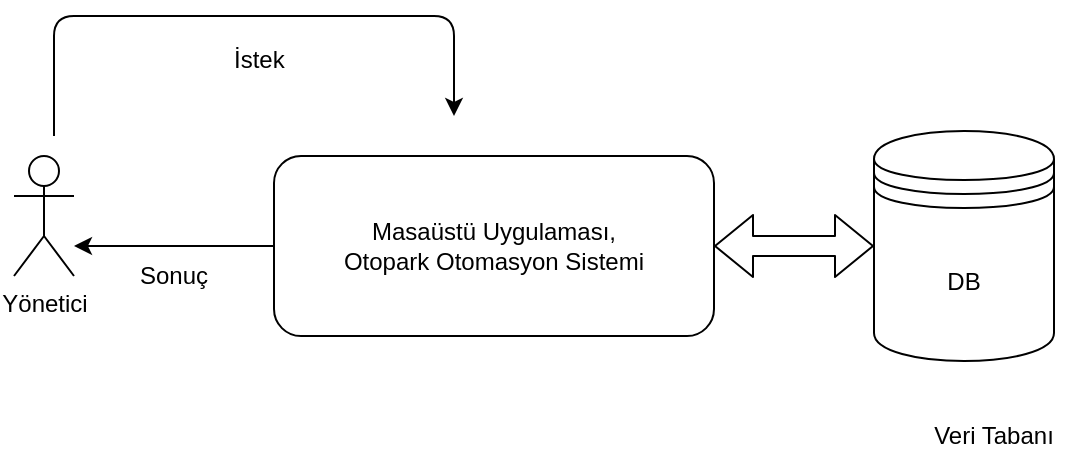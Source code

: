 <mxfile version="11.1.4" type="device"><diagram id="SHZ03FjnzozdqT7XPwbB" name="Page-1"><mxGraphModel dx="1185" dy="687" grid="1" gridSize="10" guides="1" tooltips="1" connect="1" arrows="1" fold="1" page="1" pageScale="1" pageWidth="827" pageHeight="1169" math="0" shadow="0"><root><mxCell id="0"/><mxCell id="1" parent="0"/><mxCell id="F2Iqtgw_riyvvobdlWvO-1" value="Yönetici" style="shape=umlActor;verticalLabelPosition=bottom;labelBackgroundColor=#ffffff;verticalAlign=top;html=1;outlineConnect=0;" vertex="1" parent="1"><mxGeometry x="100" y="350" width="30" height="60" as="geometry"/></mxCell><mxCell id="F2Iqtgw_riyvvobdlWvO-15" style="edgeStyle=orthogonalEdgeStyle;rounded=0;orthogonalLoop=1;jettySize=auto;html=1;" edge="1" parent="1" source="F2Iqtgw_riyvvobdlWvO-7"><mxGeometry relative="1" as="geometry"><mxPoint x="130" y="395" as="targetPoint"/></mxGeometry></mxCell><mxCell id="F2Iqtgw_riyvvobdlWvO-7" value="Masaüstü Uygulaması,&lt;br&gt;Otopark Otomasyon Sistemi" style="rounded=1;whiteSpace=wrap;html=1;" vertex="1" parent="1"><mxGeometry x="230" y="350" width="220" height="90" as="geometry"/></mxCell><mxCell id="F2Iqtgw_riyvvobdlWvO-10" value="DB" style="shape=datastore;whiteSpace=wrap;html=1;" vertex="1" parent="1"><mxGeometry x="530" y="337.5" width="90" height="115" as="geometry"/></mxCell><mxCell id="F2Iqtgw_riyvvobdlWvO-11" value="Veri Tabanı" style="text;html=1;strokeColor=none;fillColor=none;align=center;verticalAlign=middle;whiteSpace=wrap;rounded=0;" vertex="1" parent="1"><mxGeometry x="550" y="480" width="80" height="20" as="geometry"/></mxCell><mxCell id="F2Iqtgw_riyvvobdlWvO-12" value="" style="endArrow=classic;html=1;" edge="1" parent="1"><mxGeometry width="50" height="50" relative="1" as="geometry"><mxPoint x="120" y="340" as="sourcePoint"/><mxPoint x="320" y="330" as="targetPoint"/><Array as="points"><mxPoint x="120" y="280"/><mxPoint x="320" y="280"/></Array></mxGeometry></mxCell><mxCell id="F2Iqtgw_riyvvobdlWvO-13" value="İstek" style="text;html=1;resizable=0;points=[];autosize=1;align=left;verticalAlign=top;spacingTop=-4;" vertex="1" parent="1"><mxGeometry x="208" y="292" width="40" height="20" as="geometry"/></mxCell><mxCell id="F2Iqtgw_riyvvobdlWvO-16" value="Sonuç" style="text;html=1;resizable=0;points=[];autosize=1;align=left;verticalAlign=top;spacingTop=-4;" vertex="1" parent="1"><mxGeometry x="161" y="400" width="50" height="20" as="geometry"/></mxCell><mxCell id="F2Iqtgw_riyvvobdlWvO-18" value="" style="shape=flexArrow;endArrow=classic;startArrow=classic;html=1;entryX=0;entryY=0.5;entryDx=0;entryDy=0;exitX=1;exitY=0.5;exitDx=0;exitDy=0;" edge="1" parent="1" source="F2Iqtgw_riyvvobdlWvO-7" target="F2Iqtgw_riyvvobdlWvO-10"><mxGeometry width="50" height="50" relative="1" as="geometry"><mxPoint x="450" y="410" as="sourcePoint"/><mxPoint x="500" y="360" as="targetPoint"/></mxGeometry></mxCell></root></mxGraphModel></diagram></mxfile>